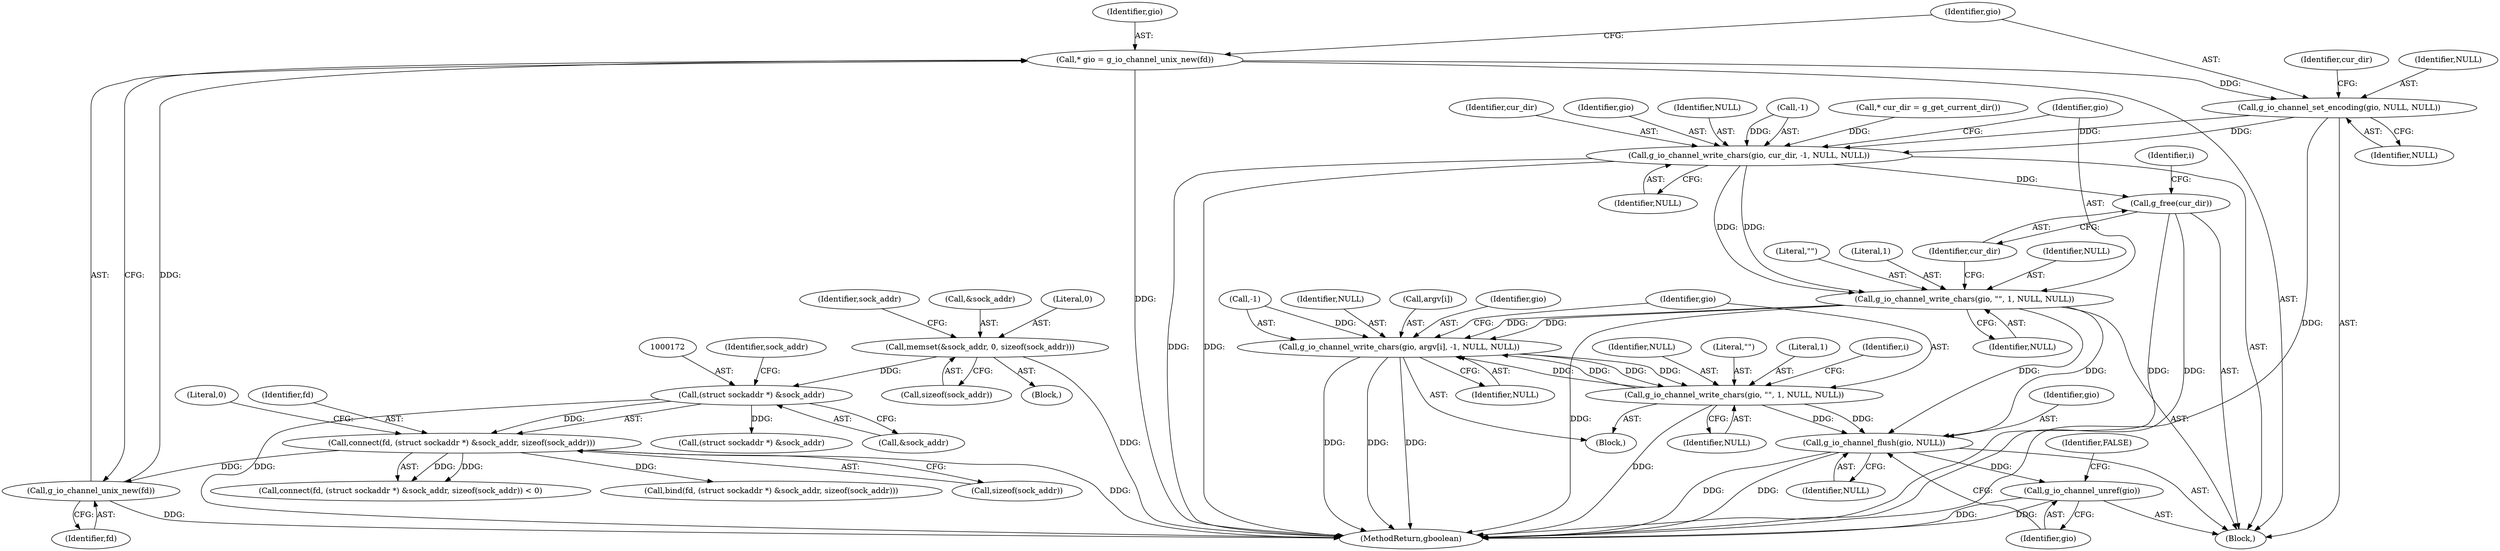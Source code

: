 digraph "0_lxde_f99163c6ff8b2f57c5f37b1ce5d62cf7450d4648@pointer" {
"1000276" [label="(Call,* gio = g_io_channel_unix_new(fd))"];
"1000278" [label="(Call,g_io_channel_unix_new(fd))"];
"1000169" [label="(Call,connect(fd, (struct sockaddr *) &sock_addr, sizeof(sock_addr)))"];
"1000171" [label="(Call,(struct sockaddr *) &sock_addr)"];
"1000146" [label="(Call,memset(&sock_addr, 0, sizeof(sock_addr)))"];
"1000280" [label="(Call,g_io_channel_set_encoding(gio, NULL, NULL))"];
"1000288" [label="(Call,g_io_channel_write_chars(gio, cur_dir, -1, NULL, NULL))"];
"1000295" [label="(Call,g_io_channel_write_chars(gio, \"\", 1, NULL, NULL))"];
"1000314" [label="(Call,g_io_channel_write_chars(gio, argv[i], -1, NULL, NULL))"];
"1000323" [label="(Call,g_io_channel_write_chars(gio, \"\", 1, NULL, NULL))"];
"1000329" [label="(Call,g_io_channel_flush(gio, NULL))"];
"1000332" [label="(Call,g_io_channel_unref(gio))"];
"1000301" [label="(Call,g_free(cur_dir))"];
"1000285" [label="(Call,* cur_dir = g_get_current_dir())"];
"1000278" [label="(Call,g_io_channel_unix_new(fd))"];
"1000327" [label="(Identifier,NULL)"];
"1000279" [label="(Identifier,fd)"];
"1000325" [label="(Literal,\"\")"];
"1000326" [label="(Literal,1)"];
"1000175" [label="(Call,sizeof(sock_addr))"];
"1000330" [label="(Identifier,gio)"];
"1000316" [label="(Call,argv[i])"];
"1000315" [label="(Identifier,gio)"];
"1000319" [label="(Call,-1)"];
"1000321" [label="(Identifier,NULL)"];
"1000281" [label="(Identifier,gio)"];
"1000314" [label="(Call,g_io_channel_write_chars(gio, argv[i], -1, NULL, NULL))"];
"1000335" [label="(Identifier,FALSE)"];
"1000177" [label="(Literal,0)"];
"1000294" [label="(Identifier,NULL)"];
"1000297" [label="(Literal,\"\")"];
"1000291" [label="(Call,-1)"];
"1000331" [label="(Identifier,NULL)"];
"1000332" [label="(Call,g_io_channel_unref(gio))"];
"1000301" [label="(Call,g_free(cur_dir))"];
"1000277" [label="(Identifier,gio)"];
"1000295" [label="(Call,g_io_channel_write_chars(gio, \"\", 1, NULL, NULL))"];
"1000171" [label="(Call,(struct sockaddr *) &sock_addr)"];
"1000323" [label="(Call,g_io_channel_write_chars(gio, \"\", 1, NULL, NULL))"];
"1000286" [label="(Identifier,cur_dir)"];
"1000120" [label="(Block,)"];
"1000290" [label="(Identifier,cur_dir)"];
"1000147" [label="(Call,&sock_addr)"];
"1000169" [label="(Call,connect(fd, (struct sockaddr *) &sock_addr, sizeof(sock_addr)))"];
"1000289" [label="(Identifier,gio)"];
"1000298" [label="(Literal,1)"];
"1000312" [label="(Identifier,i)"];
"1000299" [label="(Identifier,NULL)"];
"1000146" [label="(Call,memset(&sock_addr, 0, sizeof(sock_addr)))"];
"1000300" [label="(Identifier,NULL)"];
"1000187" [label="(Call,(struct sockaddr *) &sock_addr)"];
"1000293" [label="(Identifier,NULL)"];
"1000168" [label="(Call,connect(fd, (struct sockaddr *) &sock_addr, sizeof(sock_addr)) < 0)"];
"1000322" [label="(Identifier,NULL)"];
"1000282" [label="(Identifier,NULL)"];
"1000149" [label="(Literal,0)"];
"1000329" [label="(Call,g_io_channel_flush(gio, NULL))"];
"1000272" [label="(Block,)"];
"1000154" [label="(Identifier,sock_addr)"];
"1000283" [label="(Identifier,NULL)"];
"1000176" [label="(Identifier,sock_addr)"];
"1000288" [label="(Call,g_io_channel_write_chars(gio, cur_dir, -1, NULL, NULL))"];
"1000280" [label="(Call,g_io_channel_set_encoding(gio, NULL, NULL))"];
"1000170" [label="(Identifier,fd)"];
"1000313" [label="(Block,)"];
"1000306" [label="(Identifier,i)"];
"1000276" [label="(Call,* gio = g_io_channel_unix_new(fd))"];
"1000173" [label="(Call,&sock_addr)"];
"1000333" [label="(Identifier,gio)"];
"1000150" [label="(Call,sizeof(sock_addr))"];
"1000336" [label="(MethodReturn,gboolean)"];
"1000185" [label="(Call,bind(fd, (struct sockaddr *) &sock_addr, sizeof(sock_addr)))"];
"1000328" [label="(Identifier,NULL)"];
"1000302" [label="(Identifier,cur_dir)"];
"1000324" [label="(Identifier,gio)"];
"1000296" [label="(Identifier,gio)"];
"1000276" -> "1000272"  [label="AST: "];
"1000276" -> "1000278"  [label="CFG: "];
"1000277" -> "1000276"  [label="AST: "];
"1000278" -> "1000276"  [label="AST: "];
"1000281" -> "1000276"  [label="CFG: "];
"1000276" -> "1000336"  [label="DDG: "];
"1000278" -> "1000276"  [label="DDG: "];
"1000276" -> "1000280"  [label="DDG: "];
"1000278" -> "1000279"  [label="CFG: "];
"1000279" -> "1000278"  [label="AST: "];
"1000278" -> "1000336"  [label="DDG: "];
"1000169" -> "1000278"  [label="DDG: "];
"1000169" -> "1000168"  [label="AST: "];
"1000169" -> "1000175"  [label="CFG: "];
"1000170" -> "1000169"  [label="AST: "];
"1000171" -> "1000169"  [label="AST: "];
"1000175" -> "1000169"  [label="AST: "];
"1000177" -> "1000169"  [label="CFG: "];
"1000169" -> "1000336"  [label="DDG: "];
"1000169" -> "1000168"  [label="DDG: "];
"1000169" -> "1000168"  [label="DDG: "];
"1000171" -> "1000169"  [label="DDG: "];
"1000169" -> "1000185"  [label="DDG: "];
"1000171" -> "1000173"  [label="CFG: "];
"1000172" -> "1000171"  [label="AST: "];
"1000173" -> "1000171"  [label="AST: "];
"1000176" -> "1000171"  [label="CFG: "];
"1000171" -> "1000336"  [label="DDG: "];
"1000146" -> "1000171"  [label="DDG: "];
"1000171" -> "1000187"  [label="DDG: "];
"1000146" -> "1000120"  [label="AST: "];
"1000146" -> "1000150"  [label="CFG: "];
"1000147" -> "1000146"  [label="AST: "];
"1000149" -> "1000146"  [label="AST: "];
"1000150" -> "1000146"  [label="AST: "];
"1000154" -> "1000146"  [label="CFG: "];
"1000146" -> "1000336"  [label="DDG: "];
"1000280" -> "1000272"  [label="AST: "];
"1000280" -> "1000283"  [label="CFG: "];
"1000281" -> "1000280"  [label="AST: "];
"1000282" -> "1000280"  [label="AST: "];
"1000283" -> "1000280"  [label="AST: "];
"1000286" -> "1000280"  [label="CFG: "];
"1000280" -> "1000336"  [label="DDG: "];
"1000280" -> "1000288"  [label="DDG: "];
"1000280" -> "1000288"  [label="DDG: "];
"1000288" -> "1000272"  [label="AST: "];
"1000288" -> "1000294"  [label="CFG: "];
"1000289" -> "1000288"  [label="AST: "];
"1000290" -> "1000288"  [label="AST: "];
"1000291" -> "1000288"  [label="AST: "];
"1000293" -> "1000288"  [label="AST: "];
"1000294" -> "1000288"  [label="AST: "];
"1000296" -> "1000288"  [label="CFG: "];
"1000288" -> "1000336"  [label="DDG: "];
"1000288" -> "1000336"  [label="DDG: "];
"1000285" -> "1000288"  [label="DDG: "];
"1000291" -> "1000288"  [label="DDG: "];
"1000288" -> "1000295"  [label="DDG: "];
"1000288" -> "1000295"  [label="DDG: "];
"1000288" -> "1000301"  [label="DDG: "];
"1000295" -> "1000272"  [label="AST: "];
"1000295" -> "1000300"  [label="CFG: "];
"1000296" -> "1000295"  [label="AST: "];
"1000297" -> "1000295"  [label="AST: "];
"1000298" -> "1000295"  [label="AST: "];
"1000299" -> "1000295"  [label="AST: "];
"1000300" -> "1000295"  [label="AST: "];
"1000302" -> "1000295"  [label="CFG: "];
"1000295" -> "1000336"  [label="DDG: "];
"1000295" -> "1000314"  [label="DDG: "];
"1000295" -> "1000314"  [label="DDG: "];
"1000295" -> "1000329"  [label="DDG: "];
"1000295" -> "1000329"  [label="DDG: "];
"1000314" -> "1000313"  [label="AST: "];
"1000314" -> "1000322"  [label="CFG: "];
"1000315" -> "1000314"  [label="AST: "];
"1000316" -> "1000314"  [label="AST: "];
"1000319" -> "1000314"  [label="AST: "];
"1000321" -> "1000314"  [label="AST: "];
"1000322" -> "1000314"  [label="AST: "];
"1000324" -> "1000314"  [label="CFG: "];
"1000314" -> "1000336"  [label="DDG: "];
"1000314" -> "1000336"  [label="DDG: "];
"1000314" -> "1000336"  [label="DDG: "];
"1000323" -> "1000314"  [label="DDG: "];
"1000323" -> "1000314"  [label="DDG: "];
"1000319" -> "1000314"  [label="DDG: "];
"1000314" -> "1000323"  [label="DDG: "];
"1000314" -> "1000323"  [label="DDG: "];
"1000323" -> "1000313"  [label="AST: "];
"1000323" -> "1000328"  [label="CFG: "];
"1000324" -> "1000323"  [label="AST: "];
"1000325" -> "1000323"  [label="AST: "];
"1000326" -> "1000323"  [label="AST: "];
"1000327" -> "1000323"  [label="AST: "];
"1000328" -> "1000323"  [label="AST: "];
"1000312" -> "1000323"  [label="CFG: "];
"1000323" -> "1000336"  [label="DDG: "];
"1000323" -> "1000329"  [label="DDG: "];
"1000323" -> "1000329"  [label="DDG: "];
"1000329" -> "1000272"  [label="AST: "];
"1000329" -> "1000331"  [label="CFG: "];
"1000330" -> "1000329"  [label="AST: "];
"1000331" -> "1000329"  [label="AST: "];
"1000333" -> "1000329"  [label="CFG: "];
"1000329" -> "1000336"  [label="DDG: "];
"1000329" -> "1000336"  [label="DDG: "];
"1000329" -> "1000332"  [label="DDG: "];
"1000332" -> "1000272"  [label="AST: "];
"1000332" -> "1000333"  [label="CFG: "];
"1000333" -> "1000332"  [label="AST: "];
"1000335" -> "1000332"  [label="CFG: "];
"1000332" -> "1000336"  [label="DDG: "];
"1000332" -> "1000336"  [label="DDG: "];
"1000301" -> "1000272"  [label="AST: "];
"1000301" -> "1000302"  [label="CFG: "];
"1000302" -> "1000301"  [label="AST: "];
"1000306" -> "1000301"  [label="CFG: "];
"1000301" -> "1000336"  [label="DDG: "];
"1000301" -> "1000336"  [label="DDG: "];
}
